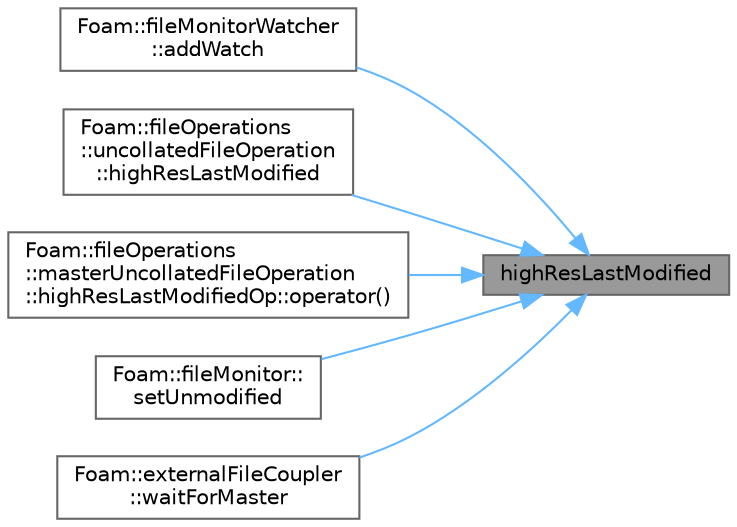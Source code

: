 digraph "highResLastModified"
{
 // LATEX_PDF_SIZE
  bgcolor="transparent";
  edge [fontname=Helvetica,fontsize=10,labelfontname=Helvetica,labelfontsize=10];
  node [fontname=Helvetica,fontsize=10,shape=box,height=0.2,width=0.4];
  rankdir="RL";
  Node1 [id="Node000001",label="highResLastModified",height=0.2,width=0.4,color="gray40", fillcolor="grey60", style="filled", fontcolor="black",tooltip=" "];
  Node1 -> Node2 [id="edge1_Node000001_Node000002",dir="back",color="steelblue1",style="solid",tooltip=" "];
  Node2 [id="Node000002",label="Foam::fileMonitorWatcher\l::addWatch",height=0.2,width=0.4,color="grey40", fillcolor="white", style="filled",URL="$classFoam_1_1fileMonitorWatcher.html#acaefed897622fceba52d1e4639d0731a",tooltip=" "];
  Node1 -> Node3 [id="edge2_Node000001_Node000003",dir="back",color="steelblue1",style="solid",tooltip=" "];
  Node3 [id="Node000003",label="Foam::fileOperations\l::uncollatedFileOperation\l::highResLastModified",height=0.2,width=0.4,color="grey40", fillcolor="white", style="filled",URL="$classFoam_1_1fileOperations_1_1uncollatedFileOperation.html#a03112ff32203c0c1b90df58bd392e286",tooltip=" "];
  Node1 -> Node4 [id="edge3_Node000001_Node000004",dir="back",color="steelblue1",style="solid",tooltip=" "];
  Node4 [id="Node000004",label="Foam::fileOperations\l::masterUncollatedFileOperation\l::highResLastModifiedOp::operator()",height=0.2,width=0.4,color="grey40", fillcolor="white", style="filled",URL="$classFoam_1_1fileOperations_1_1masterUncollatedFileOperation_1_1highResLastModifiedOp.html#a7ef9d0fc828166ef471ab3808fd25027",tooltip=" "];
  Node1 -> Node5 [id="edge4_Node000001_Node000005",dir="back",color="steelblue1",style="solid",tooltip=" "];
  Node5 [id="Node000005",label="Foam::fileMonitor::\lsetUnmodified",height=0.2,width=0.4,color="grey40", fillcolor="white", style="filled",URL="$classFoam_1_1fileMonitor.html#a5ed0ee38d9e613f9a647cd99dc6d4d63",tooltip=" "];
  Node1 -> Node6 [id="edge5_Node000001_Node000006",dir="back",color="steelblue1",style="solid",tooltip=" "];
  Node6 [id="Node000006",label="Foam::externalFileCoupler\l::waitForMaster",height=0.2,width=0.4,color="grey40", fillcolor="white", style="filled",URL="$classFoam_1_1externalFileCoupler.html#aa43f2b7c61d625d142a2edf9ee6a1c87",tooltip=" "];
}
